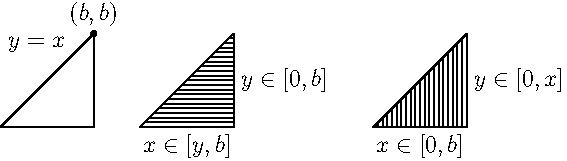 size(10cm);

draw((0,0)--(2,2)--(2,0)--(0,0));
label("$y=x$",(1.5,1.5),NW); 

dot((2,2));
label("$(b,b)$",(2,2),N);

draw((3,0)--(5,2)--(5,0)--(3,0));
draw((3.1,0.1)--(5,0.1));
draw((3.2,0.2)--(5,0.2));
draw((3.3,0.3)--(5,0.3));
draw((3.4,0.4)--(5,0.4));
draw((3.5,0.5)--(5,0.5));
draw((3.6,0.6)--(5,0.6));
draw((3.7,0.7)--(5,0.7));
draw((3.8,0.8)--(5,0.8));
draw((3.9,0.9)--(5,0.9));
draw((4.0,1.0)--(5,1.0));
draw((4.1,1.1)--(5,1.1));
draw((4.2,1.2)--(5,1.2));
draw((4.3,1.3)--(5,1.3));
draw((4.4,1.4)--(5,1.4));
draw((4.5,1.5)--(5,1.5));
draw((4.6,1.6)--(5,1.6));
draw((4.7,1.7)--(5,1.7));
draw((4.8,1.8)--(5,1.8));
draw((4.9,1.9)--(5,1.9));

label("$x \in [y,b]$",(4,0),S);
label("$y \in [0,b]$",(5,1),E);

draw((8,0)--(10,2)--(10,0)--(8,0));
draw((8.1,0)--(8.1,0.1));
draw((8.2,0)--(8.2,0.2));
draw((8.3,0)--(8.3,0.3));
draw((8.4,0)--(8.4,0.4));
draw((8.5,0)--(8.5,0.5));
draw((8.6,0)--(8.6,0.6));
draw((8.7,0)--(8.7,0.7));
draw((8.8,0)--(8.8,0.8));
draw((8.9,0)--(8.9,0.9));
draw((9.0,0)--(9.0,1.0));
draw((9.1,0)--(9.1,1.1));
draw((9.2,0)--(9.2,1.2));
draw((9.3,0)--(9.3,1.3));
draw((9.4,0)--(9.4,1.4));
draw((9.5,0)--(9.5,1.5));
draw((9.6,0)--(9.6,1.6));
draw((9.7,0)--(9.7,1.7));
draw((9.8,0)--(9.8,1.8));
draw((9.9,0)--(9.9,1.9));

label("$y \in [0,x]$",(10,1),E);
label("$x \in [0,b]$",(9,0),S);
